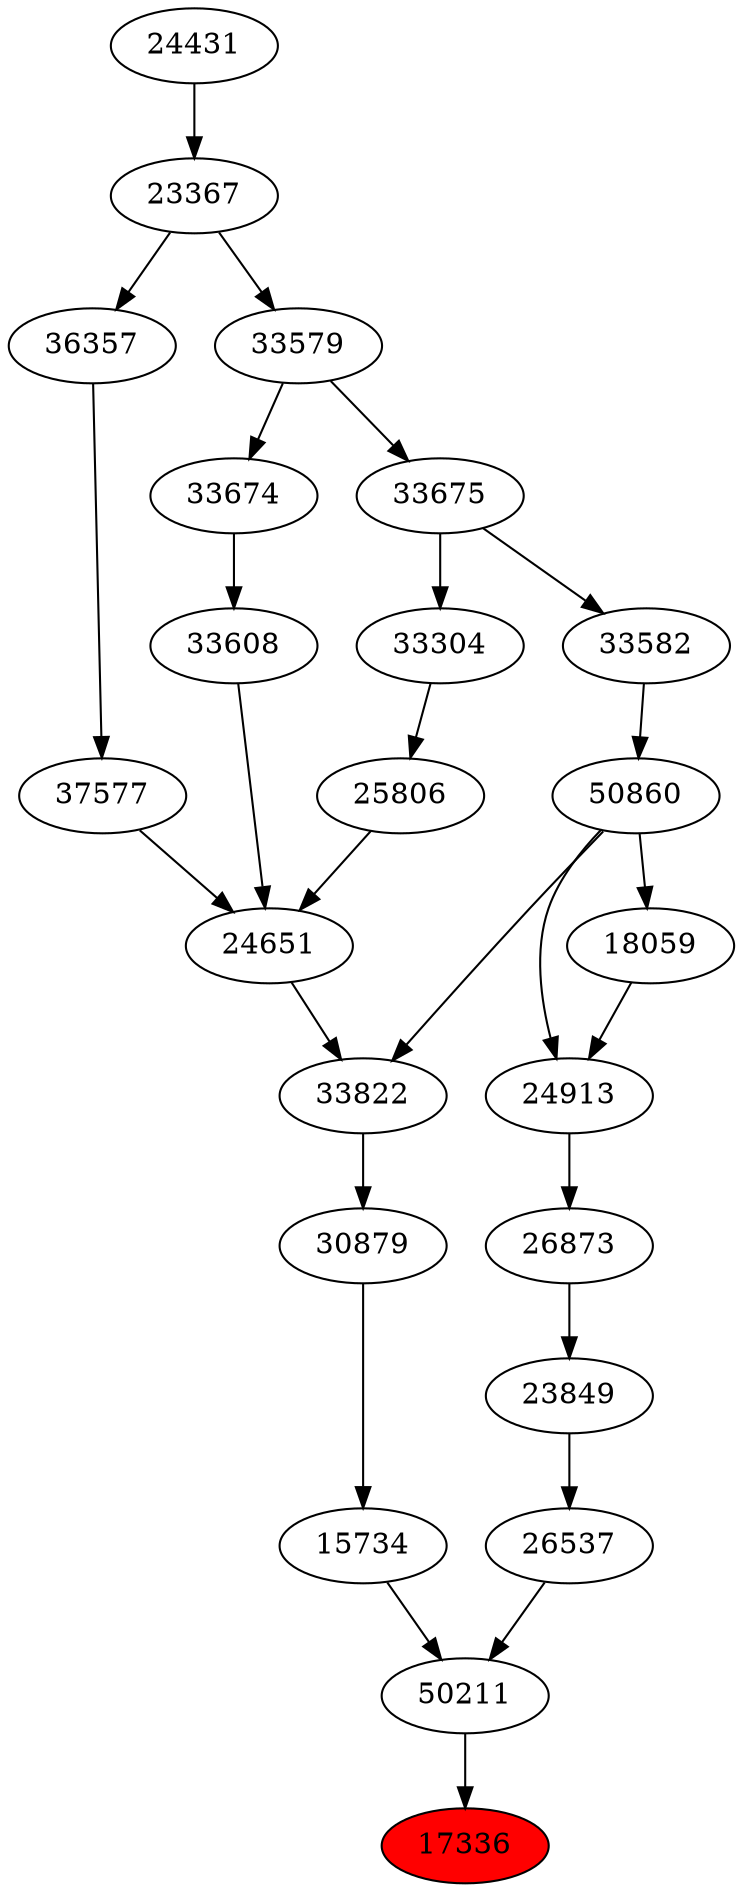 strict digraph{ 
17336 [label="17336" fillcolor=red style=filled]
50211 -> 17336
50211 [label="50211"]
15734 -> 50211
26537 -> 50211
15734 [label="15734"]
30879 -> 15734
26537 [label="26537"]
23849 -> 26537
30879 [label="30879"]
33822 -> 30879
23849 [label="23849"]
26873 -> 23849
33822 [label="33822"]
24651 -> 33822
50860 -> 33822
26873 [label="26873"]
24913 -> 26873
24651 [label="24651"]
25806 -> 24651
33608 -> 24651
37577 -> 24651
50860 [label="50860"]
33582 -> 50860
24913 [label="24913"]
18059 -> 24913
50860 -> 24913
25806 [label="25806"]
33304 -> 25806
33608 [label="33608"]
33674 -> 33608
37577 [label="37577"]
36357 -> 37577
33582 [label="33582"]
33675 -> 33582
18059 [label="18059"]
50860 -> 18059
33304 [label="33304"]
33675 -> 33304
33674 [label="33674"]
33579 -> 33674
36357 [label="36357"]
23367 -> 36357
33675 [label="33675"]
33579 -> 33675
33579 [label="33579"]
23367 -> 33579
23367 [label="23367"]
24431 -> 23367
24431 [label="24431"]
}